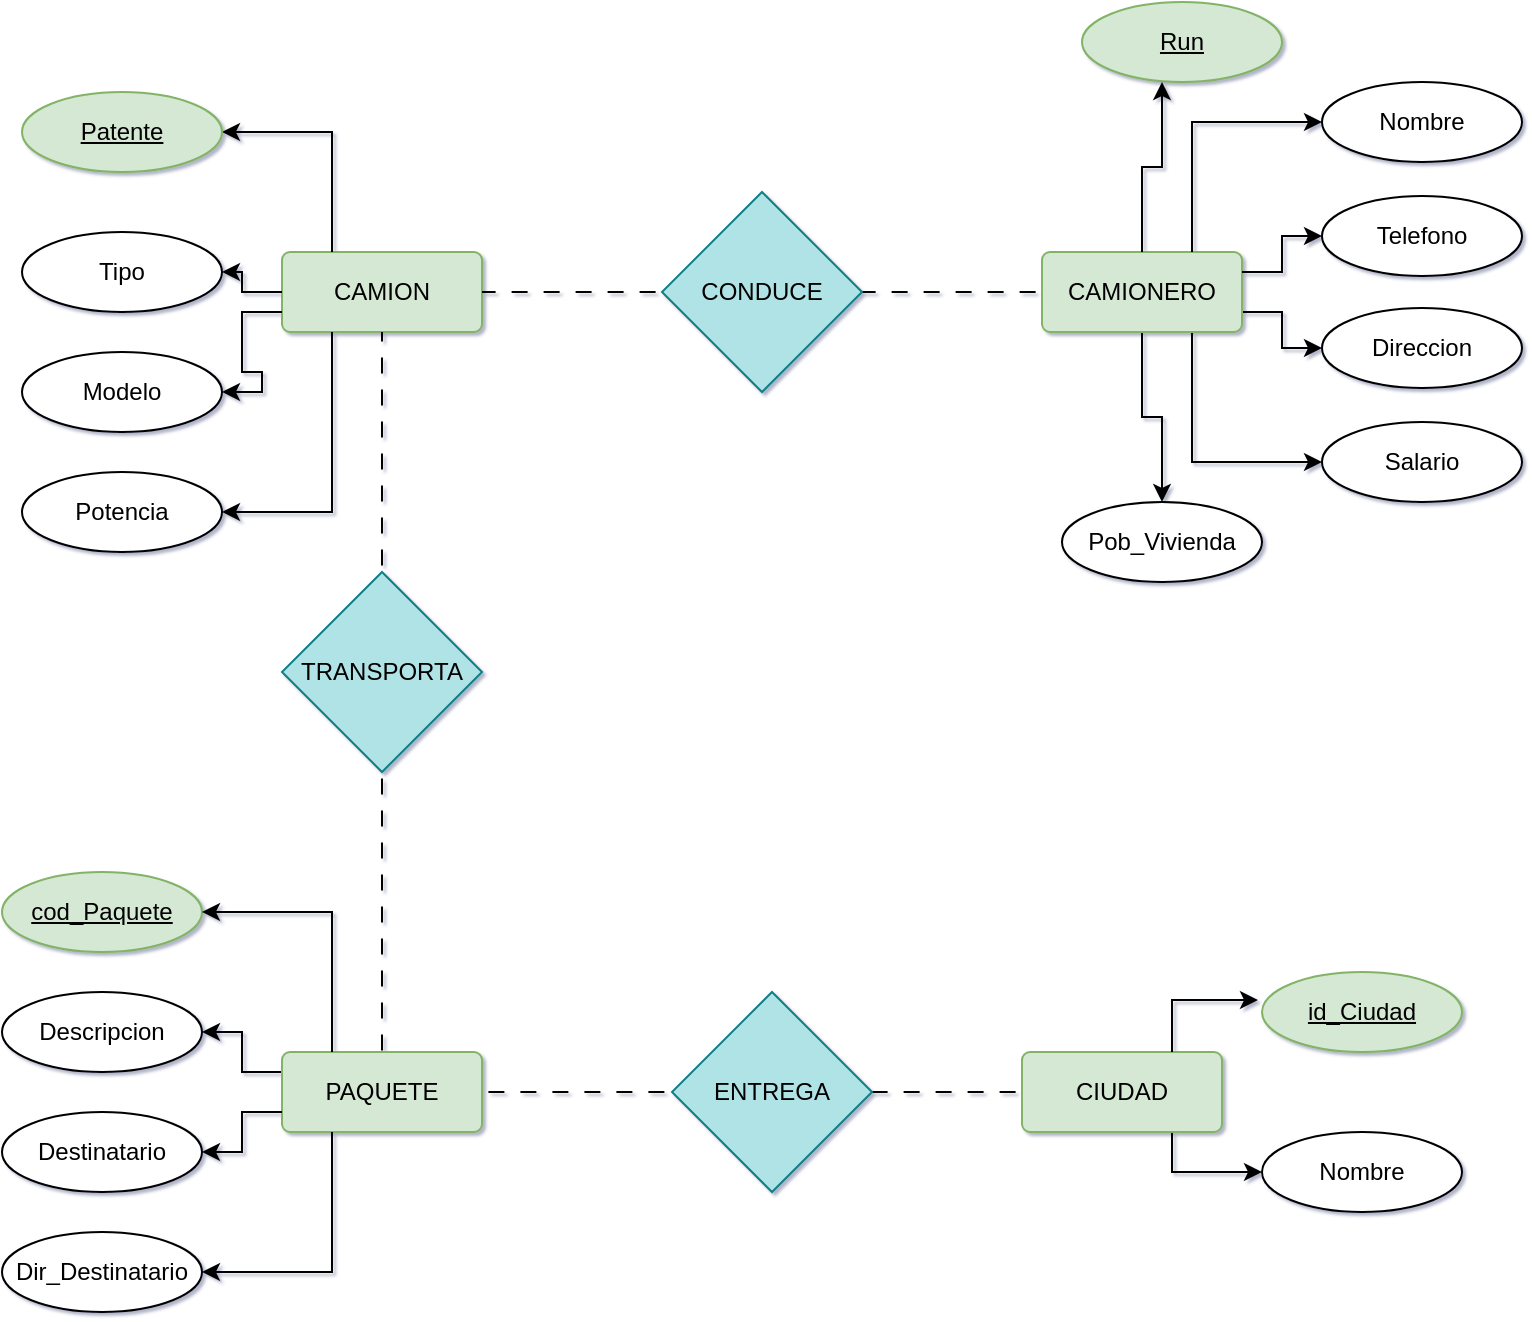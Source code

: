 <mxfile version="24.7.7">
  <diagram id="R2lEEEUBdFMjLlhIrx00" name="Camion_2024-Analista">
    <mxGraphModel dx="1434" dy="746" grid="1" gridSize="10" guides="1" tooltips="1" connect="1" arrows="1" fold="1" page="1" pageScale="1" pageWidth="1100" pageHeight="850" background="none" math="0" shadow="1" extFonts="Permanent Marker^https://fonts.googleapis.com/css?family=Permanent+Marker">
      <root>
        <mxCell id="0" />
        <mxCell id="1" parent="0" />
        <mxCell id="gRj6xlVHTbxQUISwRHD_-1" value="CAMION" style="rounded=1;arcSize=10;whiteSpace=wrap;html=1;align=center;fillColor=#d5e8d4;strokeColor=#82b366;" parent="1" vertex="1">
          <mxGeometry x="320" y="195" width="100" height="40" as="geometry" />
        </mxCell>
        <mxCell id="gRj6xlVHTbxQUISwRHD_-40" style="edgeStyle=orthogonalEdgeStyle;rounded=0;orthogonalLoop=1;jettySize=auto;html=1;exitX=0.75;exitY=1;exitDx=0;exitDy=0;entryX=0;entryY=0.5;entryDx=0;entryDy=0;" parent="1" source="gRj6xlVHTbxQUISwRHD_-2" target="gRj6xlVHTbxQUISwRHD_-21" edge="1">
          <mxGeometry relative="1" as="geometry" />
        </mxCell>
        <mxCell id="XNieyEp5q8cPUTLQ9FTr-8" style="edgeStyle=orthogonalEdgeStyle;rounded=0;orthogonalLoop=1;jettySize=auto;html=1;exitX=0;exitY=0.5;exitDx=0;exitDy=0;entryX=1;entryY=0.5;entryDx=0;entryDy=0;endArrow=none;endFill=0;flowAnimation=1;" edge="1" parent="1" source="gRj6xlVHTbxQUISwRHD_-2" target="gRj6xlVHTbxQUISwRHD_-43">
          <mxGeometry relative="1" as="geometry" />
        </mxCell>
        <mxCell id="gRj6xlVHTbxQUISwRHD_-2" value="CIUDAD" style="rounded=1;arcSize=10;whiteSpace=wrap;html=1;align=center;fillColor=#d5e8d4;strokeColor=#82b366;" parent="1" vertex="1">
          <mxGeometry x="690" y="595" width="100" height="40" as="geometry" />
        </mxCell>
        <mxCell id="gRj6xlVHTbxQUISwRHD_-23" style="edgeStyle=orthogonalEdgeStyle;rounded=0;orthogonalLoop=1;jettySize=auto;html=1;entryX=0;entryY=0.5;entryDx=0;entryDy=0;exitX=0.75;exitY=1;exitDx=0;exitDy=0;" parent="1" source="gRj6xlVHTbxQUISwRHD_-3" target="gRj6xlVHTbxQUISwRHD_-18" edge="1">
          <mxGeometry relative="1" as="geometry">
            <mxPoint x="780" y="265" as="sourcePoint" />
          </mxGeometry>
        </mxCell>
        <mxCell id="gRj6xlVHTbxQUISwRHD_-24" style="edgeStyle=orthogonalEdgeStyle;rounded=0;orthogonalLoop=1;jettySize=auto;html=1;exitX=1;exitY=0.75;exitDx=0;exitDy=0;entryX=0;entryY=0.5;entryDx=0;entryDy=0;" parent="1" source="gRj6xlVHTbxQUISwRHD_-3" target="gRj6xlVHTbxQUISwRHD_-16" edge="1">
          <mxGeometry relative="1" as="geometry" />
        </mxCell>
        <mxCell id="XNieyEp5q8cPUTLQ9FTr-3" style="edgeStyle=orthogonalEdgeStyle;rounded=0;orthogonalLoop=1;jettySize=auto;html=1;exitX=0;exitY=0.5;exitDx=0;exitDy=0;entryX=1;entryY=0.5;entryDx=0;entryDy=0;endArrow=none;endFill=0;flowAnimation=1;" edge="1" parent="1" source="gRj6xlVHTbxQUISwRHD_-3" target="gRj6xlVHTbxQUISwRHD_-42">
          <mxGeometry relative="1" as="geometry" />
        </mxCell>
        <mxCell id="XNieyEp5q8cPUTLQ9FTr-5" style="edgeStyle=orthogonalEdgeStyle;rounded=0;orthogonalLoop=1;jettySize=auto;html=1;exitX=0.5;exitY=1;exitDx=0;exitDy=0;entryX=0.5;entryY=0;entryDx=0;entryDy=0;" edge="1" parent="1" source="gRj6xlVHTbxQUISwRHD_-3" target="gRj6xlVHTbxQUISwRHD_-19">
          <mxGeometry relative="1" as="geometry" />
        </mxCell>
        <mxCell id="gRj6xlVHTbxQUISwRHD_-3" value="CAMIONERO" style="rounded=1;arcSize=10;whiteSpace=wrap;html=1;align=center;fillColor=#d5e8d4;strokeColor=#82b366;" parent="1" vertex="1">
          <mxGeometry x="700" y="195" width="100" height="40" as="geometry" />
        </mxCell>
        <mxCell id="XNieyEp5q8cPUTLQ9FTr-6" style="edgeStyle=orthogonalEdgeStyle;rounded=0;orthogonalLoop=1;jettySize=auto;html=1;exitX=0;exitY=0.25;exitDx=0;exitDy=0;entryX=1;entryY=0.5;entryDx=0;entryDy=0;" edge="1" parent="1" source="gRj6xlVHTbxQUISwRHD_-4" target="gRj6xlVHTbxQUISwRHD_-11">
          <mxGeometry relative="1" as="geometry" />
        </mxCell>
        <mxCell id="XNieyEp5q8cPUTLQ9FTr-9" style="edgeStyle=orthogonalEdgeStyle;rounded=0;orthogonalLoop=1;jettySize=auto;html=1;exitX=1;exitY=0.5;exitDx=0;exitDy=0;entryX=0;entryY=0.5;entryDx=0;entryDy=0;endArrow=none;endFill=0;flowAnimation=1;" edge="1" parent="1" source="gRj6xlVHTbxQUISwRHD_-4" target="gRj6xlVHTbxQUISwRHD_-43">
          <mxGeometry relative="1" as="geometry" />
        </mxCell>
        <mxCell id="gRj6xlVHTbxQUISwRHD_-4" value="PAQUETE" style="rounded=1;arcSize=10;whiteSpace=wrap;html=1;align=center;fillColor=#d5e8d4;strokeColor=#82b366;" parent="1" vertex="1">
          <mxGeometry x="320" y="595" width="100" height="40" as="geometry" />
        </mxCell>
        <mxCell id="gRj6xlVHTbxQUISwRHD_-31" style="edgeStyle=orthogonalEdgeStyle;rounded=0;orthogonalLoop=1;jettySize=auto;html=1;exitX=0.25;exitY=0;exitDx=0;exitDy=0;entryX=1;entryY=0.5;entryDx=0;entryDy=0;" parent="1" source="gRj6xlVHTbxQUISwRHD_-1" target="gRj6xlVHTbxQUISwRHD_-6" edge="1">
          <mxGeometry relative="1" as="geometry" />
        </mxCell>
        <mxCell id="gRj6xlVHTbxQUISwRHD_-6" value="Patente" style="ellipse;whiteSpace=wrap;html=1;align=center;fontStyle=4;fillColor=#d5e8d4;strokeColor=#82b366;" parent="1" vertex="1">
          <mxGeometry x="190" y="115" width="100" height="40" as="geometry" />
        </mxCell>
        <mxCell id="gRj6xlVHTbxQUISwRHD_-30" style="edgeStyle=orthogonalEdgeStyle;rounded=0;orthogonalLoop=1;jettySize=auto;html=1;entryX=1;entryY=0.5;entryDx=0;entryDy=0;" parent="1" source="gRj6xlVHTbxQUISwRHD_-1" target="gRj6xlVHTbxQUISwRHD_-7" edge="1">
          <mxGeometry relative="1" as="geometry" />
        </mxCell>
        <mxCell id="gRj6xlVHTbxQUISwRHD_-7" value="Tipo" style="ellipse;whiteSpace=wrap;html=1;align=center;" parent="1" vertex="1">
          <mxGeometry x="190" y="185" width="100" height="40" as="geometry" />
        </mxCell>
        <mxCell id="gRj6xlVHTbxQUISwRHD_-29" style="edgeStyle=orthogonalEdgeStyle;rounded=0;orthogonalLoop=1;jettySize=auto;html=1;exitX=0;exitY=0.75;exitDx=0;exitDy=0;entryX=1;entryY=0.5;entryDx=0;entryDy=0;" parent="1" source="gRj6xlVHTbxQUISwRHD_-1" target="gRj6xlVHTbxQUISwRHD_-8" edge="1">
          <mxGeometry relative="1" as="geometry" />
        </mxCell>
        <mxCell id="gRj6xlVHTbxQUISwRHD_-8" value="Modelo" style="ellipse;whiteSpace=wrap;html=1;align=center;" parent="1" vertex="1">
          <mxGeometry x="190" y="245" width="100" height="40" as="geometry" />
        </mxCell>
        <mxCell id="gRj6xlVHTbxQUISwRHD_-38" style="edgeStyle=orthogonalEdgeStyle;rounded=0;orthogonalLoop=1;jettySize=auto;html=1;exitX=0.25;exitY=1;exitDx=0;exitDy=0;entryX=1;entryY=0.5;entryDx=0;entryDy=0;" parent="1" source="gRj6xlVHTbxQUISwRHD_-4" target="gRj6xlVHTbxQUISwRHD_-9" edge="1">
          <mxGeometry relative="1" as="geometry" />
        </mxCell>
        <mxCell id="gRj6xlVHTbxQUISwRHD_-9" value="Dir_Destinatario" style="ellipse;whiteSpace=wrap;html=1;align=center;" parent="1" vertex="1">
          <mxGeometry x="180" y="685" width="100" height="40" as="geometry" />
        </mxCell>
        <mxCell id="gRj6xlVHTbxQUISwRHD_-34" style="edgeStyle=orthogonalEdgeStyle;rounded=0;orthogonalLoop=1;jettySize=auto;html=1;exitX=0;exitY=0.75;exitDx=0;exitDy=0;entryX=1;entryY=0.5;entryDx=0;entryDy=0;" parent="1" source="gRj6xlVHTbxQUISwRHD_-4" target="gRj6xlVHTbxQUISwRHD_-10" edge="1">
          <mxGeometry relative="1" as="geometry" />
        </mxCell>
        <mxCell id="gRj6xlVHTbxQUISwRHD_-10" value="Destinatario" style="ellipse;whiteSpace=wrap;html=1;align=center;" parent="1" vertex="1">
          <mxGeometry x="180" y="625" width="100" height="40" as="geometry" />
        </mxCell>
        <mxCell id="gRj6xlVHTbxQUISwRHD_-11" value="Descripcion" style="ellipse;whiteSpace=wrap;html=1;align=center;" parent="1" vertex="1">
          <mxGeometry x="180" y="565" width="100" height="40" as="geometry" />
        </mxCell>
        <mxCell id="gRj6xlVHTbxQUISwRHD_-28" style="edgeStyle=orthogonalEdgeStyle;rounded=0;orthogonalLoop=1;jettySize=auto;html=1;exitX=0.25;exitY=1;exitDx=0;exitDy=0;entryX=1;entryY=0.5;entryDx=0;entryDy=0;" parent="1" source="gRj6xlVHTbxQUISwRHD_-1" target="gRj6xlVHTbxQUISwRHD_-12" edge="1">
          <mxGeometry relative="1" as="geometry" />
        </mxCell>
        <mxCell id="gRj6xlVHTbxQUISwRHD_-12" value="Potencia" style="ellipse;whiteSpace=wrap;html=1;align=center;" parent="1" vertex="1">
          <mxGeometry x="190" y="305" width="100" height="40" as="geometry" />
        </mxCell>
        <mxCell id="gRj6xlVHTbxQUISwRHD_-13" value="cod_Paquete" style="ellipse;whiteSpace=wrap;html=1;align=center;fontStyle=4;fillColor=#d5e8d4;strokeColor=#82b366;" parent="1" vertex="1">
          <mxGeometry x="180" y="505" width="100" height="40" as="geometry" />
        </mxCell>
        <mxCell id="gRj6xlVHTbxQUISwRHD_-14" value="Nombre" style="ellipse;whiteSpace=wrap;html=1;align=center;flipV=1;flipH=1;" parent="1" vertex="1">
          <mxGeometry x="840" y="110" width="100" height="40" as="geometry" />
        </mxCell>
        <mxCell id="gRj6xlVHTbxQUISwRHD_-15" value="Run" style="ellipse;whiteSpace=wrap;html=1;align=center;fontStyle=4;fillColor=#d5e8d4;strokeColor=#82b366;" parent="1" vertex="1">
          <mxGeometry x="720" y="70" width="100" height="40" as="geometry" />
        </mxCell>
        <mxCell id="gRj6xlVHTbxQUISwRHD_-16" value="Direccion" style="ellipse;whiteSpace=wrap;html=1;align=center;flipV=1;flipH=1;" parent="1" vertex="1">
          <mxGeometry x="840" y="223" width="100" height="40" as="geometry" />
        </mxCell>
        <mxCell id="gRj6xlVHTbxQUISwRHD_-17" value="Telefono" style="ellipse;whiteSpace=wrap;html=1;align=center;flipV=1;flipH=1;" parent="1" vertex="1">
          <mxGeometry x="840" y="167" width="100" height="40" as="geometry" />
        </mxCell>
        <mxCell id="gRj6xlVHTbxQUISwRHD_-18" value="Salario" style="ellipse;whiteSpace=wrap;html=1;align=center;flipV=1;flipH=1;" parent="1" vertex="1">
          <mxGeometry x="840" y="280" width="100" height="40" as="geometry" />
        </mxCell>
        <mxCell id="gRj6xlVHTbxQUISwRHD_-19" value="Pob_Vivienda" style="ellipse;whiteSpace=wrap;html=1;align=center;" parent="1" vertex="1">
          <mxGeometry x="710" y="320" width="100" height="40" as="geometry" />
        </mxCell>
        <mxCell id="gRj6xlVHTbxQUISwRHD_-20" value="id_Ciudad" style="ellipse;whiteSpace=wrap;html=1;align=center;fillColor=#d5e8d4;strokeColor=#82b366;fontStyle=4;gradientColor=none;" parent="1" vertex="1">
          <mxGeometry x="810" y="555" width="100" height="40" as="geometry" />
        </mxCell>
        <mxCell id="gRj6xlVHTbxQUISwRHD_-21" value="Nombre" style="ellipse;whiteSpace=wrap;html=1;align=center;" parent="1" vertex="1">
          <mxGeometry x="810" y="635" width="100" height="40" as="geometry" />
        </mxCell>
        <mxCell id="gRj6xlVHTbxQUISwRHD_-25" style="edgeStyle=orthogonalEdgeStyle;rounded=0;orthogonalLoop=1;jettySize=auto;html=1;exitX=1;exitY=0.25;exitDx=0;exitDy=0;entryX=0;entryY=0.5;entryDx=0;entryDy=0;" parent="1" source="gRj6xlVHTbxQUISwRHD_-3" target="gRj6xlVHTbxQUISwRHD_-17" edge="1">
          <mxGeometry relative="1" as="geometry" />
        </mxCell>
        <mxCell id="gRj6xlVHTbxQUISwRHD_-26" style="edgeStyle=orthogonalEdgeStyle;rounded=0;orthogonalLoop=1;jettySize=auto;html=1;exitX=0.75;exitY=0;exitDx=0;exitDy=0;entryX=0;entryY=0.5;entryDx=0;entryDy=0;" parent="1" source="gRj6xlVHTbxQUISwRHD_-3" target="gRj6xlVHTbxQUISwRHD_-14" edge="1">
          <mxGeometry relative="1" as="geometry">
            <mxPoint x="840" y="145" as="targetPoint" />
          </mxGeometry>
        </mxCell>
        <mxCell id="gRj6xlVHTbxQUISwRHD_-27" style="edgeStyle=orthogonalEdgeStyle;rounded=0;orthogonalLoop=1;jettySize=auto;html=1;exitX=0.5;exitY=0;exitDx=0;exitDy=0;entryX=0.4;entryY=1;entryDx=0;entryDy=0;entryPerimeter=0;" parent="1" source="gRj6xlVHTbxQUISwRHD_-3" target="gRj6xlVHTbxQUISwRHD_-15" edge="1">
          <mxGeometry relative="1" as="geometry" />
        </mxCell>
        <mxCell id="gRj6xlVHTbxQUISwRHD_-39" style="edgeStyle=orthogonalEdgeStyle;rounded=0;orthogonalLoop=1;jettySize=auto;html=1;exitX=0.75;exitY=0;exitDx=0;exitDy=0;entryX=-0.02;entryY=0.35;entryDx=0;entryDy=0;entryPerimeter=0;" parent="1" source="gRj6xlVHTbxQUISwRHD_-2" target="gRj6xlVHTbxQUISwRHD_-20" edge="1">
          <mxGeometry relative="1" as="geometry" />
        </mxCell>
        <mxCell id="XNieyEp5q8cPUTLQ9FTr-2" style="edgeStyle=orthogonalEdgeStyle;rounded=0;orthogonalLoop=1;jettySize=auto;html=1;exitX=0;exitY=0.5;exitDx=0;exitDy=0;entryX=1;entryY=0.5;entryDx=0;entryDy=0;endArrow=none;endFill=0;flowAnimation=1;" edge="1" parent="1" source="gRj6xlVHTbxQUISwRHD_-42" target="gRj6xlVHTbxQUISwRHD_-1">
          <mxGeometry relative="1" as="geometry" />
        </mxCell>
        <mxCell id="gRj6xlVHTbxQUISwRHD_-42" value="CONDUCE" style="rhombus;whiteSpace=wrap;html=1;fillColor=#b0e3e6;strokeColor=#0e8088;" parent="1" vertex="1">
          <mxGeometry x="510" y="165" width="100" height="100" as="geometry" />
        </mxCell>
        <mxCell id="gRj6xlVHTbxQUISwRHD_-43" value="ENTREGA" style="rhombus;whiteSpace=wrap;html=1;fillColor=#b0e3e6;strokeColor=#0e8088;" parent="1" vertex="1">
          <mxGeometry x="515" y="565" width="100" height="100" as="geometry" />
        </mxCell>
        <mxCell id="XNieyEp5q8cPUTLQ9FTr-10" style="edgeStyle=orthogonalEdgeStyle;rounded=0;orthogonalLoop=1;jettySize=auto;html=1;exitX=0.5;exitY=0;exitDx=0;exitDy=0;entryX=0.5;entryY=1;entryDx=0;entryDy=0;endArrow=none;endFill=0;flowAnimation=1;" edge="1" parent="1" source="gRj6xlVHTbxQUISwRHD_-44" target="gRj6xlVHTbxQUISwRHD_-1">
          <mxGeometry relative="1" as="geometry" />
        </mxCell>
        <mxCell id="XNieyEp5q8cPUTLQ9FTr-11" style="edgeStyle=orthogonalEdgeStyle;rounded=0;orthogonalLoop=1;jettySize=auto;html=1;exitX=0.5;exitY=1;exitDx=0;exitDy=0;entryX=0.5;entryY=0;entryDx=0;entryDy=0;endArrow=none;endFill=0;flowAnimation=1;" edge="1" parent="1" source="gRj6xlVHTbxQUISwRHD_-44" target="gRj6xlVHTbxQUISwRHD_-4">
          <mxGeometry relative="1" as="geometry" />
        </mxCell>
        <mxCell id="gRj6xlVHTbxQUISwRHD_-44" value="TRANSPORTA" style="rhombus;whiteSpace=wrap;html=1;fillColor=#b0e3e6;strokeColor=#0e8088;" parent="1" vertex="1">
          <mxGeometry x="320" y="355" width="100" height="100" as="geometry" />
        </mxCell>
        <mxCell id="gRj6xlVHTbxQUISwRHD_-32" style="edgeStyle=orthogonalEdgeStyle;rounded=0;orthogonalLoop=1;jettySize=auto;html=1;exitX=0.25;exitY=0;exitDx=0;exitDy=0;entryX=1;entryY=0.5;entryDx=0;entryDy=0;flowAnimation=0;shadow=0;" parent="1" source="gRj6xlVHTbxQUISwRHD_-4" target="gRj6xlVHTbxQUISwRHD_-13" edge="1">
          <mxGeometry relative="1" as="geometry" />
        </mxCell>
      </root>
    </mxGraphModel>
  </diagram>
</mxfile>
